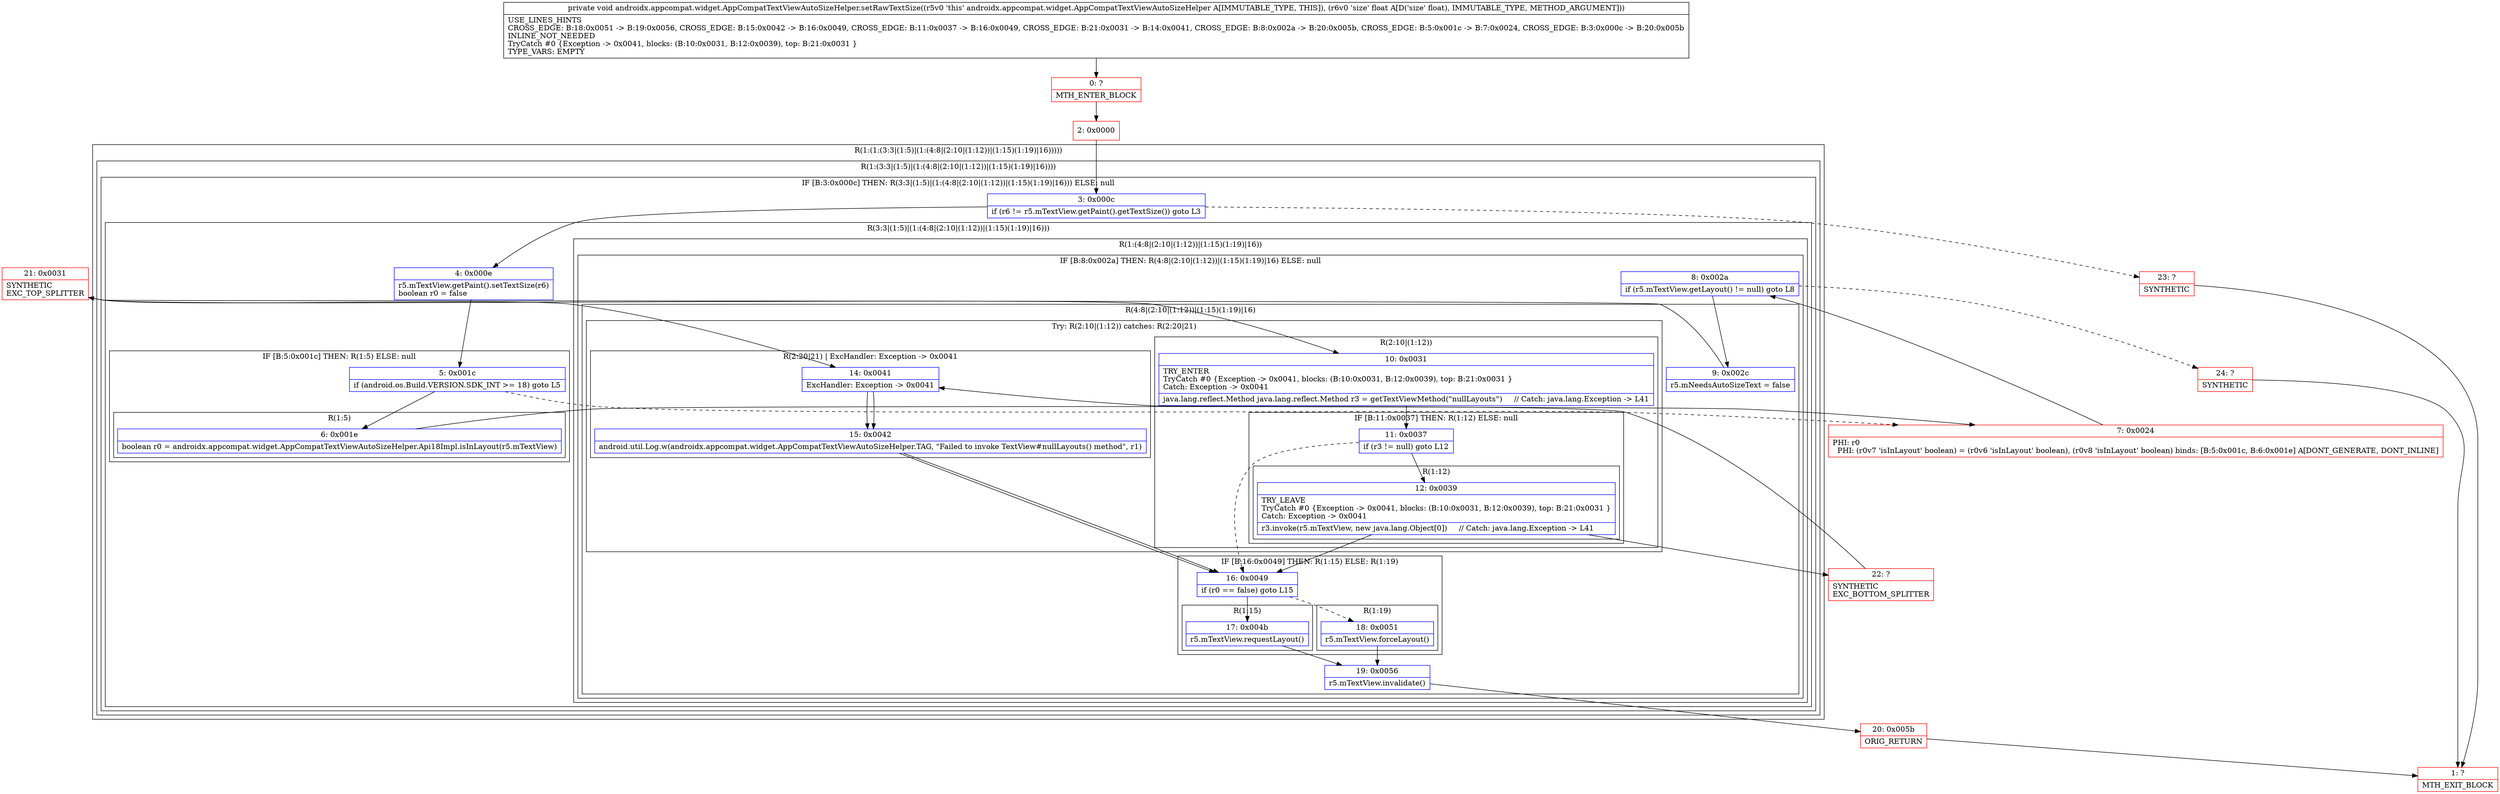 digraph "CFG forandroidx.appcompat.widget.AppCompatTextViewAutoSizeHelper.setRawTextSize(F)V" {
subgraph cluster_Region_479603515 {
label = "R(1:(1:(3:3|(1:5)|(1:(4:8|(2:10|(1:12))|(1:15)(1:19)|16)))))";
node [shape=record,color=blue];
subgraph cluster_Region_1140896680 {
label = "R(1:(3:3|(1:5)|(1:(4:8|(2:10|(1:12))|(1:15)(1:19)|16))))";
node [shape=record,color=blue];
subgraph cluster_IfRegion_200338878 {
label = "IF [B:3:0x000c] THEN: R(3:3|(1:5)|(1:(4:8|(2:10|(1:12))|(1:15)(1:19)|16))) ELSE: null";
node [shape=record,color=blue];
Node_3 [shape=record,label="{3\:\ 0x000c|if (r6 != r5.mTextView.getPaint().getTextSize()) goto L3\l}"];
subgraph cluster_Region_1512560405 {
label = "R(3:3|(1:5)|(1:(4:8|(2:10|(1:12))|(1:15)(1:19)|16)))";
node [shape=record,color=blue];
Node_4 [shape=record,label="{4\:\ 0x000e|r5.mTextView.getPaint().setTextSize(r6)\lboolean r0 = false\l}"];
subgraph cluster_IfRegion_1841570803 {
label = "IF [B:5:0x001c] THEN: R(1:5) ELSE: null";
node [shape=record,color=blue];
Node_5 [shape=record,label="{5\:\ 0x001c|if (android.os.Build.VERSION.SDK_INT \>= 18) goto L5\l}"];
subgraph cluster_Region_1368769047 {
label = "R(1:5)";
node [shape=record,color=blue];
Node_6 [shape=record,label="{6\:\ 0x001e|boolean r0 = androidx.appcompat.widget.AppCompatTextViewAutoSizeHelper.Api18Impl.isInLayout(r5.mTextView)\l}"];
}
}
subgraph cluster_Region_1076236931 {
label = "R(1:(4:8|(2:10|(1:12))|(1:15)(1:19)|16))";
node [shape=record,color=blue];
subgraph cluster_IfRegion_24802524 {
label = "IF [B:8:0x002a] THEN: R(4:8|(2:10|(1:12))|(1:15)(1:19)|16) ELSE: null";
node [shape=record,color=blue];
Node_8 [shape=record,label="{8\:\ 0x002a|if (r5.mTextView.getLayout() != null) goto L8\l}"];
subgraph cluster_Region_233563216 {
label = "R(4:8|(2:10|(1:12))|(1:15)(1:19)|16)";
node [shape=record,color=blue];
Node_9 [shape=record,label="{9\:\ 0x002c|r5.mNeedsAutoSizeText = false\l}"];
subgraph cluster_TryCatchRegion_1098683813 {
label = "Try: R(2:10|(1:12)) catches: R(2:20|21)";
node [shape=record,color=blue];
subgraph cluster_Region_1493130727 {
label = "R(2:10|(1:12))";
node [shape=record,color=blue];
Node_10 [shape=record,label="{10\:\ 0x0031|TRY_ENTER\lTryCatch #0 \{Exception \-\> 0x0041, blocks: (B:10:0x0031, B:12:0x0039), top: B:21:0x0031 \}\lCatch: Exception \-\> 0x0041\l|java.lang.reflect.Method java.lang.reflect.Method r3 = getTextViewMethod(\"nullLayouts\")     \/\/ Catch: java.lang.Exception \-\> L41\l}"];
subgraph cluster_IfRegion_1015326354 {
label = "IF [B:11:0x0037] THEN: R(1:12) ELSE: null";
node [shape=record,color=blue];
Node_11 [shape=record,label="{11\:\ 0x0037|if (r3 != null) goto L12\l}"];
subgraph cluster_Region_1140743791 {
label = "R(1:12)";
node [shape=record,color=blue];
Node_12 [shape=record,label="{12\:\ 0x0039|TRY_LEAVE\lTryCatch #0 \{Exception \-\> 0x0041, blocks: (B:10:0x0031, B:12:0x0039), top: B:21:0x0031 \}\lCatch: Exception \-\> 0x0041\l|r3.invoke(r5.mTextView, new java.lang.Object[0])     \/\/ Catch: java.lang.Exception \-\> L41\l}"];
}
}
}
subgraph cluster_Region_834548995 {
label = "R(2:20|21) | ExcHandler: Exception \-\> 0x0041\l";
node [shape=record,color=blue];
Node_14 [shape=record,label="{14\:\ 0x0041|ExcHandler: Exception \-\> 0x0041\l}"];
Node_15 [shape=record,label="{15\:\ 0x0042|android.util.Log.w(androidx.appcompat.widget.AppCompatTextViewAutoSizeHelper.TAG, \"Failed to invoke TextView#nullLayouts() method\", r1)\l}"];
}
}
subgraph cluster_IfRegion_2146842500 {
label = "IF [B:16:0x0049] THEN: R(1:15) ELSE: R(1:19)";
node [shape=record,color=blue];
Node_16 [shape=record,label="{16\:\ 0x0049|if (r0 == false) goto L15\l}"];
subgraph cluster_Region_1664117628 {
label = "R(1:15)";
node [shape=record,color=blue];
Node_17 [shape=record,label="{17\:\ 0x004b|r5.mTextView.requestLayout()\l}"];
}
subgraph cluster_Region_824957486 {
label = "R(1:19)";
node [shape=record,color=blue];
Node_18 [shape=record,label="{18\:\ 0x0051|r5.mTextView.forceLayout()\l}"];
}
}
Node_19 [shape=record,label="{19\:\ 0x0056|r5.mTextView.invalidate()\l}"];
}
}
}
}
}
}
}
subgraph cluster_Region_834548995 {
label = "R(2:20|21) | ExcHandler: Exception \-\> 0x0041\l";
node [shape=record,color=blue];
Node_14 [shape=record,label="{14\:\ 0x0041|ExcHandler: Exception \-\> 0x0041\l}"];
Node_15 [shape=record,label="{15\:\ 0x0042|android.util.Log.w(androidx.appcompat.widget.AppCompatTextViewAutoSizeHelper.TAG, \"Failed to invoke TextView#nullLayouts() method\", r1)\l}"];
}
Node_0 [shape=record,color=red,label="{0\:\ ?|MTH_ENTER_BLOCK\l}"];
Node_2 [shape=record,color=red,label="{2\:\ 0x0000}"];
Node_7 [shape=record,color=red,label="{7\:\ 0x0024|PHI: r0 \l  PHI: (r0v7 'isInLayout' boolean) = (r0v6 'isInLayout' boolean), (r0v8 'isInLayout' boolean) binds: [B:5:0x001c, B:6:0x001e] A[DONT_GENERATE, DONT_INLINE]\l}"];
Node_21 [shape=record,color=red,label="{21\:\ 0x0031|SYNTHETIC\lEXC_TOP_SPLITTER\l}"];
Node_22 [shape=record,color=red,label="{22\:\ ?|SYNTHETIC\lEXC_BOTTOM_SPLITTER\l}"];
Node_20 [shape=record,color=red,label="{20\:\ 0x005b|ORIG_RETURN\l}"];
Node_1 [shape=record,color=red,label="{1\:\ ?|MTH_EXIT_BLOCK\l}"];
Node_24 [shape=record,color=red,label="{24\:\ ?|SYNTHETIC\l}"];
Node_23 [shape=record,color=red,label="{23\:\ ?|SYNTHETIC\l}"];
MethodNode[shape=record,label="{private void androidx.appcompat.widget.AppCompatTextViewAutoSizeHelper.setRawTextSize((r5v0 'this' androidx.appcompat.widget.AppCompatTextViewAutoSizeHelper A[IMMUTABLE_TYPE, THIS]), (r6v0 'size' float A[D('size' float), IMMUTABLE_TYPE, METHOD_ARGUMENT]))  | USE_LINES_HINTS\lCROSS_EDGE: B:18:0x0051 \-\> B:19:0x0056, CROSS_EDGE: B:15:0x0042 \-\> B:16:0x0049, CROSS_EDGE: B:11:0x0037 \-\> B:16:0x0049, CROSS_EDGE: B:21:0x0031 \-\> B:14:0x0041, CROSS_EDGE: B:8:0x002a \-\> B:20:0x005b, CROSS_EDGE: B:5:0x001c \-\> B:7:0x0024, CROSS_EDGE: B:3:0x000c \-\> B:20:0x005b\lINLINE_NOT_NEEDED\lTryCatch #0 \{Exception \-\> 0x0041, blocks: (B:10:0x0031, B:12:0x0039), top: B:21:0x0031 \}\lTYPE_VARS: EMPTY\l}"];
MethodNode -> Node_0;Node_3 -> Node_4;
Node_3 -> Node_23[style=dashed];
Node_4 -> Node_5;
Node_5 -> Node_6;
Node_5 -> Node_7[style=dashed];
Node_6 -> Node_7;
Node_8 -> Node_9;
Node_8 -> Node_24[style=dashed];
Node_9 -> Node_21;
Node_10 -> Node_11;
Node_11 -> Node_12;
Node_11 -> Node_16[style=dashed];
Node_12 -> Node_16;
Node_12 -> Node_22;
Node_14 -> Node_15;
Node_15 -> Node_16;
Node_16 -> Node_17;
Node_16 -> Node_18[style=dashed];
Node_17 -> Node_19;
Node_18 -> Node_19;
Node_19 -> Node_20;
Node_14 -> Node_15;
Node_15 -> Node_16;
Node_0 -> Node_2;
Node_2 -> Node_3;
Node_7 -> Node_8;
Node_21 -> Node_10;
Node_21 -> Node_14;
Node_22 -> Node_14;
Node_20 -> Node_1;
Node_24 -> Node_1;
Node_23 -> Node_1;
}

